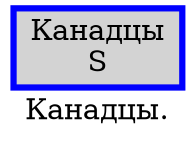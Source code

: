 digraph SENTENCE_3255 {
	graph [label="Канадцы."]
	node [style=filled]
		0 [label="Канадцы
S" color=blue fillcolor=lightgray penwidth=3 shape=box]
}